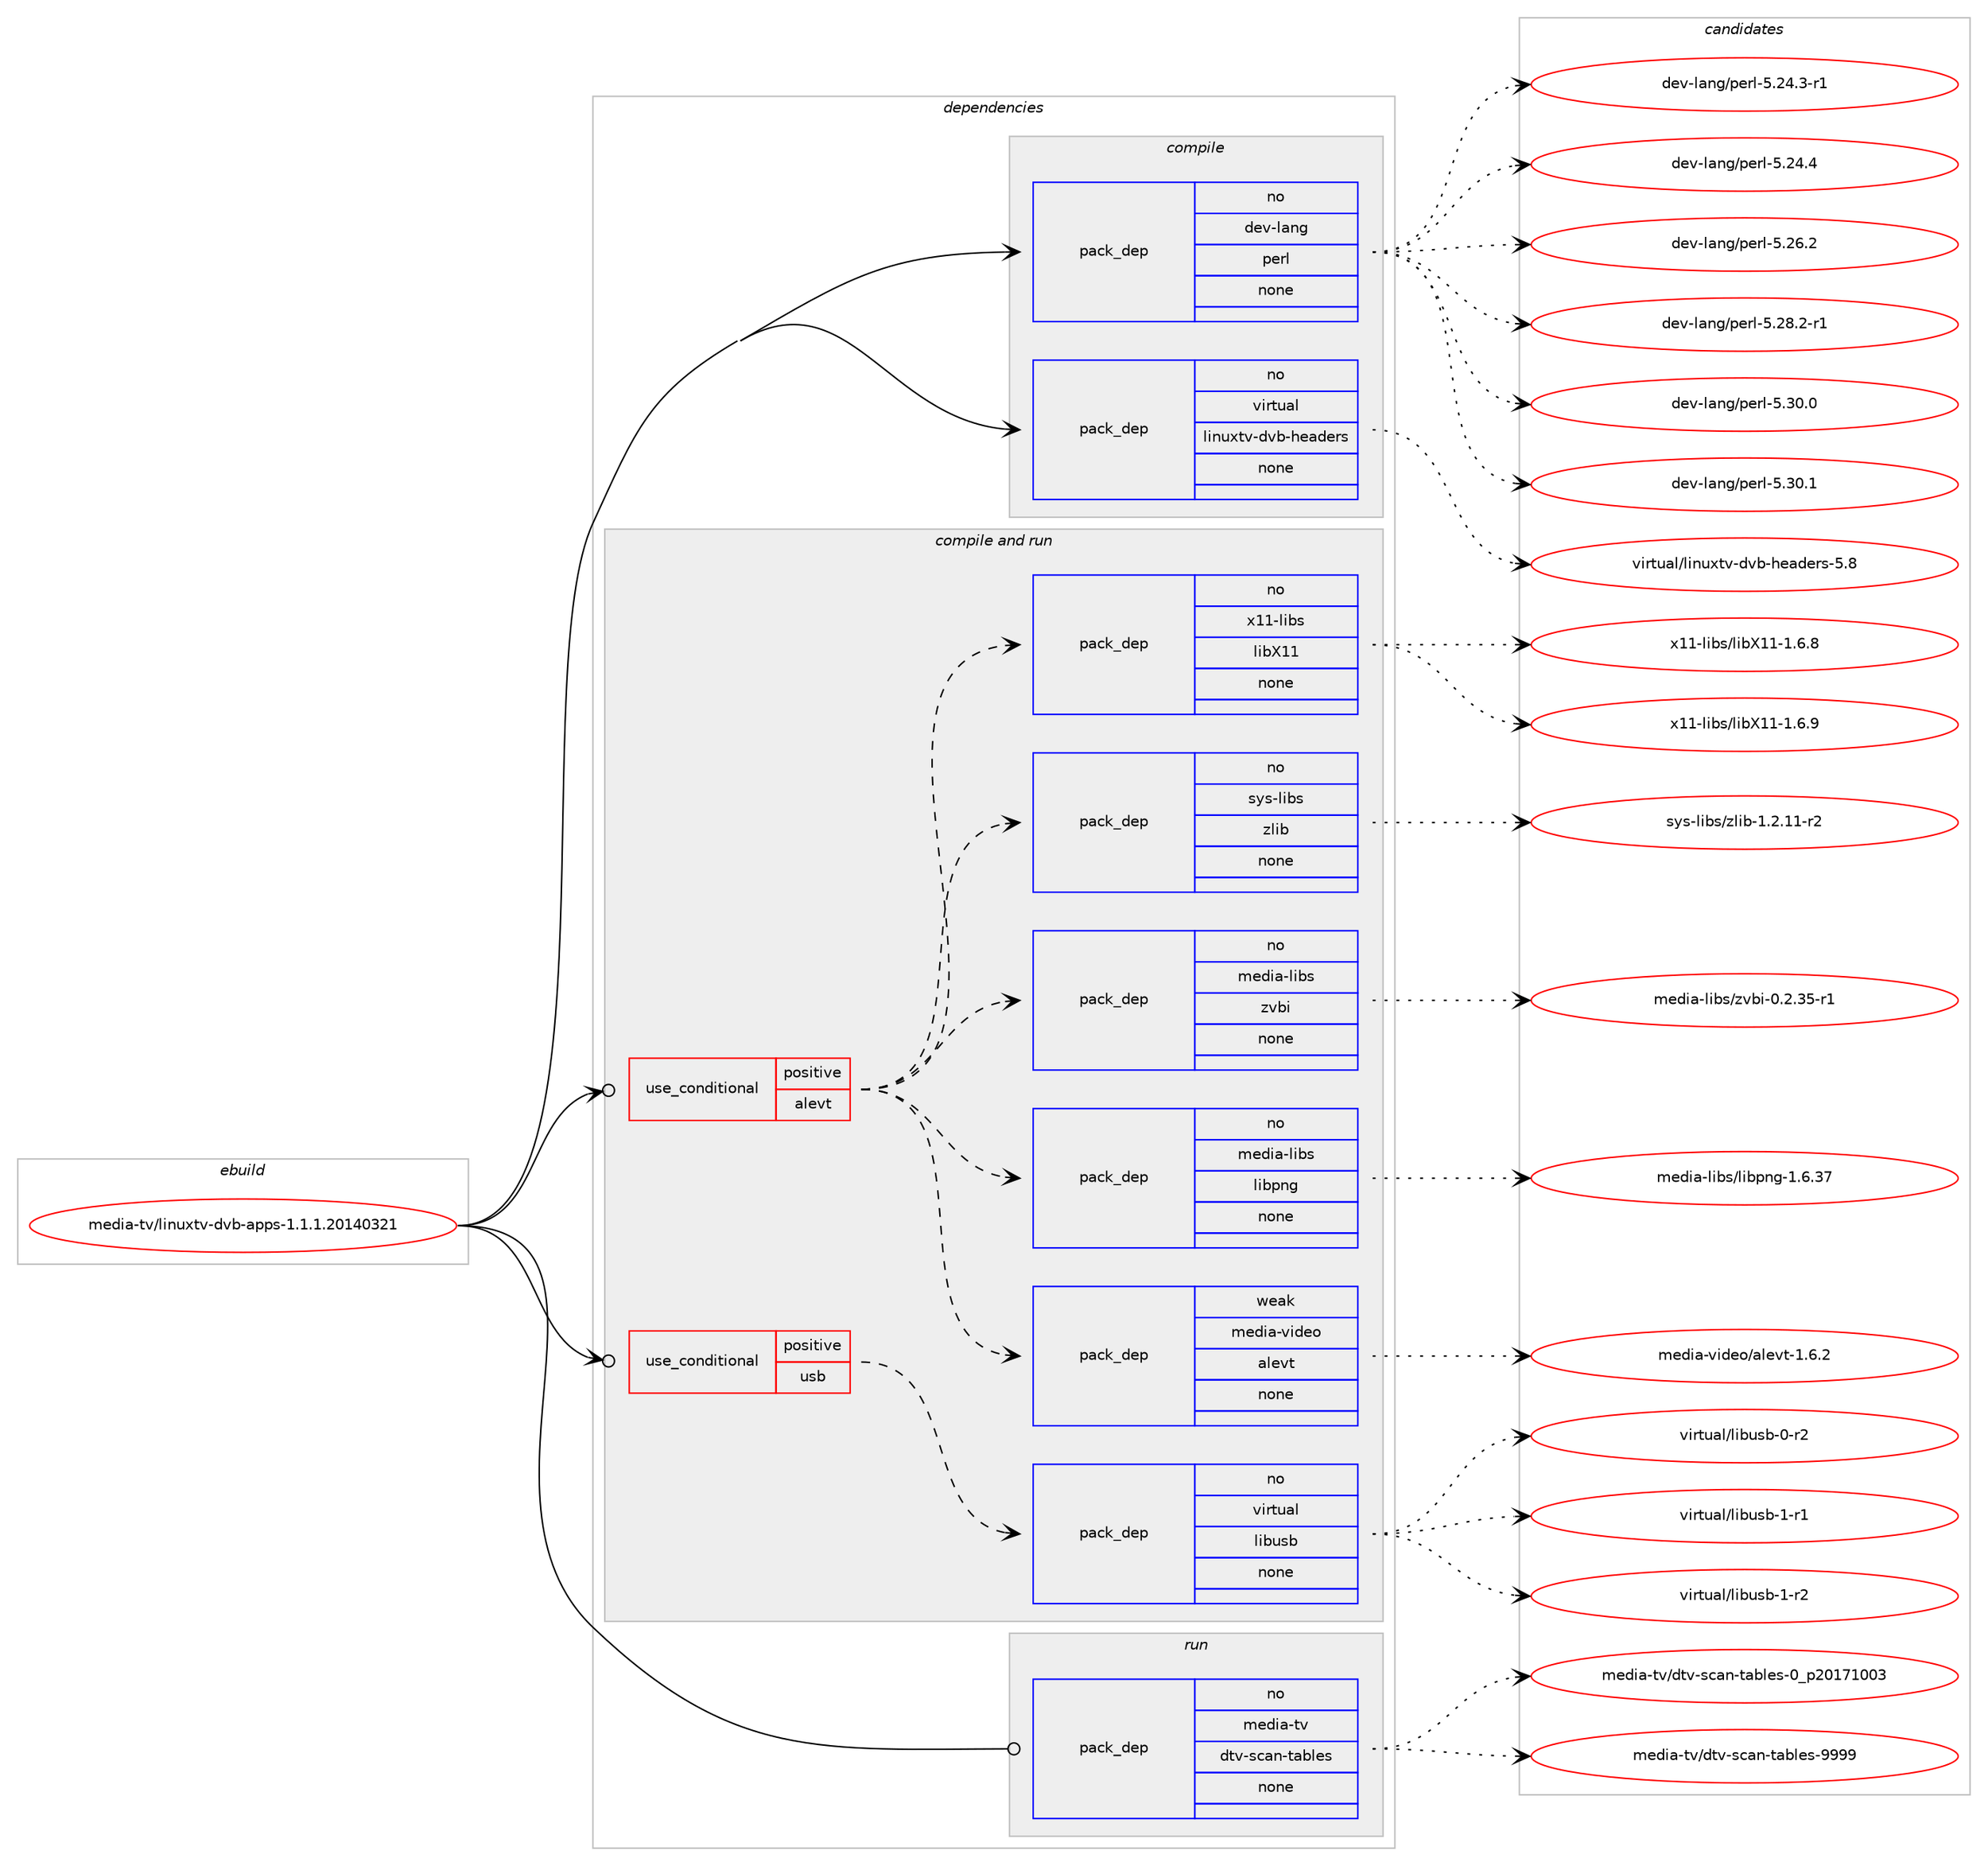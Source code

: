 digraph prolog {

# *************
# Graph options
# *************

newrank=true;
concentrate=true;
compound=true;
graph [rankdir=LR,fontname=Helvetica,fontsize=10,ranksep=1.5];#, ranksep=2.5, nodesep=0.2];
edge  [arrowhead=vee];
node  [fontname=Helvetica,fontsize=10];

# **********
# The ebuild
# **********

subgraph cluster_leftcol {
color=gray;
rank=same;
label=<<i>ebuild</i>>;
id [label="media-tv/linuxtv-dvb-apps-1.1.1.20140321", color=red, width=4, href="../media-tv/linuxtv-dvb-apps-1.1.1.20140321.svg"];
}

# ****************
# The dependencies
# ****************

subgraph cluster_midcol {
color=gray;
label=<<i>dependencies</i>>;
subgraph cluster_compile {
fillcolor="#eeeeee";
style=filled;
label=<<i>compile</i>>;
subgraph pack595574 {
dependency805228 [label=<<TABLE BORDER="0" CELLBORDER="1" CELLSPACING="0" CELLPADDING="4" WIDTH="220"><TR><TD ROWSPAN="6" CELLPADDING="30">pack_dep</TD></TR><TR><TD WIDTH="110">no</TD></TR><TR><TD>dev-lang</TD></TR><TR><TD>perl</TD></TR><TR><TD>none</TD></TR><TR><TD></TD></TR></TABLE>>, shape=none, color=blue];
}
id:e -> dependency805228:w [weight=20,style="solid",arrowhead="vee"];
subgraph pack595575 {
dependency805229 [label=<<TABLE BORDER="0" CELLBORDER="1" CELLSPACING="0" CELLPADDING="4" WIDTH="220"><TR><TD ROWSPAN="6" CELLPADDING="30">pack_dep</TD></TR><TR><TD WIDTH="110">no</TD></TR><TR><TD>virtual</TD></TR><TR><TD>linuxtv-dvb-headers</TD></TR><TR><TD>none</TD></TR><TR><TD></TD></TR></TABLE>>, shape=none, color=blue];
}
id:e -> dependency805229:w [weight=20,style="solid",arrowhead="vee"];
}
subgraph cluster_compileandrun {
fillcolor="#eeeeee";
style=filled;
label=<<i>compile and run</i>>;
subgraph cond195587 {
dependency805230 [label=<<TABLE BORDER="0" CELLBORDER="1" CELLSPACING="0" CELLPADDING="4"><TR><TD ROWSPAN="3" CELLPADDING="10">use_conditional</TD></TR><TR><TD>positive</TD></TR><TR><TD>alevt</TD></TR></TABLE>>, shape=none, color=red];
subgraph pack595576 {
dependency805231 [label=<<TABLE BORDER="0" CELLBORDER="1" CELLSPACING="0" CELLPADDING="4" WIDTH="220"><TR><TD ROWSPAN="6" CELLPADDING="30">pack_dep</TD></TR><TR><TD WIDTH="110">weak</TD></TR><TR><TD>media-video</TD></TR><TR><TD>alevt</TD></TR><TR><TD>none</TD></TR><TR><TD></TD></TR></TABLE>>, shape=none, color=blue];
}
dependency805230:e -> dependency805231:w [weight=20,style="dashed",arrowhead="vee"];
subgraph pack595577 {
dependency805232 [label=<<TABLE BORDER="0" CELLBORDER="1" CELLSPACING="0" CELLPADDING="4" WIDTH="220"><TR><TD ROWSPAN="6" CELLPADDING="30">pack_dep</TD></TR><TR><TD WIDTH="110">no</TD></TR><TR><TD>media-libs</TD></TR><TR><TD>libpng</TD></TR><TR><TD>none</TD></TR><TR><TD></TD></TR></TABLE>>, shape=none, color=blue];
}
dependency805230:e -> dependency805232:w [weight=20,style="dashed",arrowhead="vee"];
subgraph pack595578 {
dependency805233 [label=<<TABLE BORDER="0" CELLBORDER="1" CELLSPACING="0" CELLPADDING="4" WIDTH="220"><TR><TD ROWSPAN="6" CELLPADDING="30">pack_dep</TD></TR><TR><TD WIDTH="110">no</TD></TR><TR><TD>media-libs</TD></TR><TR><TD>zvbi</TD></TR><TR><TD>none</TD></TR><TR><TD></TD></TR></TABLE>>, shape=none, color=blue];
}
dependency805230:e -> dependency805233:w [weight=20,style="dashed",arrowhead="vee"];
subgraph pack595579 {
dependency805234 [label=<<TABLE BORDER="0" CELLBORDER="1" CELLSPACING="0" CELLPADDING="4" WIDTH="220"><TR><TD ROWSPAN="6" CELLPADDING="30">pack_dep</TD></TR><TR><TD WIDTH="110">no</TD></TR><TR><TD>sys-libs</TD></TR><TR><TD>zlib</TD></TR><TR><TD>none</TD></TR><TR><TD></TD></TR></TABLE>>, shape=none, color=blue];
}
dependency805230:e -> dependency805234:w [weight=20,style="dashed",arrowhead="vee"];
subgraph pack595580 {
dependency805235 [label=<<TABLE BORDER="0" CELLBORDER="1" CELLSPACING="0" CELLPADDING="4" WIDTH="220"><TR><TD ROWSPAN="6" CELLPADDING="30">pack_dep</TD></TR><TR><TD WIDTH="110">no</TD></TR><TR><TD>x11-libs</TD></TR><TR><TD>libX11</TD></TR><TR><TD>none</TD></TR><TR><TD></TD></TR></TABLE>>, shape=none, color=blue];
}
dependency805230:e -> dependency805235:w [weight=20,style="dashed",arrowhead="vee"];
}
id:e -> dependency805230:w [weight=20,style="solid",arrowhead="odotvee"];
subgraph cond195588 {
dependency805236 [label=<<TABLE BORDER="0" CELLBORDER="1" CELLSPACING="0" CELLPADDING="4"><TR><TD ROWSPAN="3" CELLPADDING="10">use_conditional</TD></TR><TR><TD>positive</TD></TR><TR><TD>usb</TD></TR></TABLE>>, shape=none, color=red];
subgraph pack595581 {
dependency805237 [label=<<TABLE BORDER="0" CELLBORDER="1" CELLSPACING="0" CELLPADDING="4" WIDTH="220"><TR><TD ROWSPAN="6" CELLPADDING="30">pack_dep</TD></TR><TR><TD WIDTH="110">no</TD></TR><TR><TD>virtual</TD></TR><TR><TD>libusb</TD></TR><TR><TD>none</TD></TR><TR><TD></TD></TR></TABLE>>, shape=none, color=blue];
}
dependency805236:e -> dependency805237:w [weight=20,style="dashed",arrowhead="vee"];
}
id:e -> dependency805236:w [weight=20,style="solid",arrowhead="odotvee"];
}
subgraph cluster_run {
fillcolor="#eeeeee";
style=filled;
label=<<i>run</i>>;
subgraph pack595582 {
dependency805238 [label=<<TABLE BORDER="0" CELLBORDER="1" CELLSPACING="0" CELLPADDING="4" WIDTH="220"><TR><TD ROWSPAN="6" CELLPADDING="30">pack_dep</TD></TR><TR><TD WIDTH="110">no</TD></TR><TR><TD>media-tv</TD></TR><TR><TD>dtv-scan-tables</TD></TR><TR><TD>none</TD></TR><TR><TD></TD></TR></TABLE>>, shape=none, color=blue];
}
id:e -> dependency805238:w [weight=20,style="solid",arrowhead="odot"];
}
}

# **************
# The candidates
# **************

subgraph cluster_choices {
rank=same;
color=gray;
label=<<i>candidates</i>>;

subgraph choice595574 {
color=black;
nodesep=1;
choice100101118451089711010347112101114108455346505246514511449 [label="dev-lang/perl-5.24.3-r1", color=red, width=4,href="../dev-lang/perl-5.24.3-r1.svg"];
choice10010111845108971101034711210111410845534650524652 [label="dev-lang/perl-5.24.4", color=red, width=4,href="../dev-lang/perl-5.24.4.svg"];
choice10010111845108971101034711210111410845534650544650 [label="dev-lang/perl-5.26.2", color=red, width=4,href="../dev-lang/perl-5.26.2.svg"];
choice100101118451089711010347112101114108455346505646504511449 [label="dev-lang/perl-5.28.2-r1", color=red, width=4,href="../dev-lang/perl-5.28.2-r1.svg"];
choice10010111845108971101034711210111410845534651484648 [label="dev-lang/perl-5.30.0", color=red, width=4,href="../dev-lang/perl-5.30.0.svg"];
choice10010111845108971101034711210111410845534651484649 [label="dev-lang/perl-5.30.1", color=red, width=4,href="../dev-lang/perl-5.30.1.svg"];
dependency805228:e -> choice100101118451089711010347112101114108455346505246514511449:w [style=dotted,weight="100"];
dependency805228:e -> choice10010111845108971101034711210111410845534650524652:w [style=dotted,weight="100"];
dependency805228:e -> choice10010111845108971101034711210111410845534650544650:w [style=dotted,weight="100"];
dependency805228:e -> choice100101118451089711010347112101114108455346505646504511449:w [style=dotted,weight="100"];
dependency805228:e -> choice10010111845108971101034711210111410845534651484648:w [style=dotted,weight="100"];
dependency805228:e -> choice10010111845108971101034711210111410845534651484649:w [style=dotted,weight="100"];
}
subgraph choice595575 {
color=black;
nodesep=1;
choice11810511411611797108471081051101171201161184510011898451041019710010111411545534656 [label="virtual/linuxtv-dvb-headers-5.8", color=red, width=4,href="../virtual/linuxtv-dvb-headers-5.8.svg"];
dependency805229:e -> choice11810511411611797108471081051101171201161184510011898451041019710010111411545534656:w [style=dotted,weight="100"];
}
subgraph choice595576 {
color=black;
nodesep=1;
choice10910110010597451181051001011114797108101118116454946544650 [label="media-video/alevt-1.6.2", color=red, width=4,href="../media-video/alevt-1.6.2.svg"];
dependency805231:e -> choice10910110010597451181051001011114797108101118116454946544650:w [style=dotted,weight="100"];
}
subgraph choice595577 {
color=black;
nodesep=1;
choice109101100105974510810598115471081059811211010345494654465155 [label="media-libs/libpng-1.6.37", color=red, width=4,href="../media-libs/libpng-1.6.37.svg"];
dependency805232:e -> choice109101100105974510810598115471081059811211010345494654465155:w [style=dotted,weight="100"];
}
subgraph choice595578 {
color=black;
nodesep=1;
choice1091011001059745108105981154712211898105454846504651534511449 [label="media-libs/zvbi-0.2.35-r1", color=red, width=4,href="../media-libs/zvbi-0.2.35-r1.svg"];
dependency805233:e -> choice1091011001059745108105981154712211898105454846504651534511449:w [style=dotted,weight="100"];
}
subgraph choice595579 {
color=black;
nodesep=1;
choice11512111545108105981154712210810598454946504649494511450 [label="sys-libs/zlib-1.2.11-r2", color=red, width=4,href="../sys-libs/zlib-1.2.11-r2.svg"];
dependency805234:e -> choice11512111545108105981154712210810598454946504649494511450:w [style=dotted,weight="100"];
}
subgraph choice595580 {
color=black;
nodesep=1;
choice120494945108105981154710810598884949454946544656 [label="x11-libs/libX11-1.6.8", color=red, width=4,href="../x11-libs/libX11-1.6.8.svg"];
choice120494945108105981154710810598884949454946544657 [label="x11-libs/libX11-1.6.9", color=red, width=4,href="../x11-libs/libX11-1.6.9.svg"];
dependency805235:e -> choice120494945108105981154710810598884949454946544656:w [style=dotted,weight="100"];
dependency805235:e -> choice120494945108105981154710810598884949454946544657:w [style=dotted,weight="100"];
}
subgraph choice595581 {
color=black;
nodesep=1;
choice1181051141161179710847108105981171159845484511450 [label="virtual/libusb-0-r2", color=red, width=4,href="../virtual/libusb-0-r2.svg"];
choice1181051141161179710847108105981171159845494511449 [label="virtual/libusb-1-r1", color=red, width=4,href="../virtual/libusb-1-r1.svg"];
choice1181051141161179710847108105981171159845494511450 [label="virtual/libusb-1-r2", color=red, width=4,href="../virtual/libusb-1-r2.svg"];
dependency805237:e -> choice1181051141161179710847108105981171159845484511450:w [style=dotted,weight="100"];
dependency805237:e -> choice1181051141161179710847108105981171159845494511449:w [style=dotted,weight="100"];
dependency805237:e -> choice1181051141161179710847108105981171159845494511450:w [style=dotted,weight="100"];
}
subgraph choice595582 {
color=black;
nodesep=1;
choice1091011001059745116118471001161184511599971104511697981081011154548951125048495549484851 [label="media-tv/dtv-scan-tables-0_p20171003", color=red, width=4,href="../media-tv/dtv-scan-tables-0_p20171003.svg"];
choice1091011001059745116118471001161184511599971104511697981081011154557575757 [label="media-tv/dtv-scan-tables-9999", color=red, width=4,href="../media-tv/dtv-scan-tables-9999.svg"];
dependency805238:e -> choice1091011001059745116118471001161184511599971104511697981081011154548951125048495549484851:w [style=dotted,weight="100"];
dependency805238:e -> choice1091011001059745116118471001161184511599971104511697981081011154557575757:w [style=dotted,weight="100"];
}
}

}
